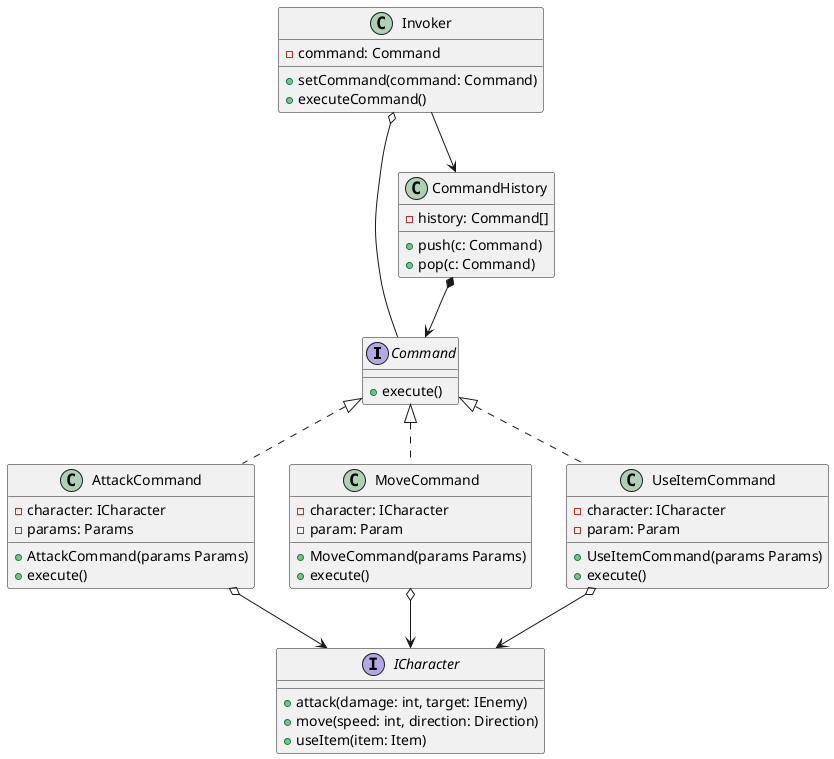 @startuml

interface Command {
    + execute()
}

class AttackCommand implements Command {
    - character: ICharacter
    - params: Params
    + AttackCommand(params Params)
    + execute()
}

class MoveCommand implements Command {
    - character: ICharacter
    - param: Param
    + MoveCommand(params Params)
    + execute()
}

class UseItemCommand implements Command {
    - character: ICharacter
    - param: Param
    + UseItemCommand(params Params)
    + execute()
}

class Invoker {
    - command: Command
    + setCommand(command: Command)
    + executeCommand()
}

class CommandHistory {
    - history: Command[]
    + push(c: Command)
    + pop(c: Command)
}

Invoker o-- Command
Invoker --> CommandHistory
CommandHistory *--> Command

AttackCommand o--> ICharacter
MoveCommand o--> ICharacter
UseItemCommand o--> ICharacter

interface ICharacter {
    + attack(damage: int, target: IEnemy)
    + move(speed: int, direction: Direction)
    + useItem(item: Item)
}

@enduml
